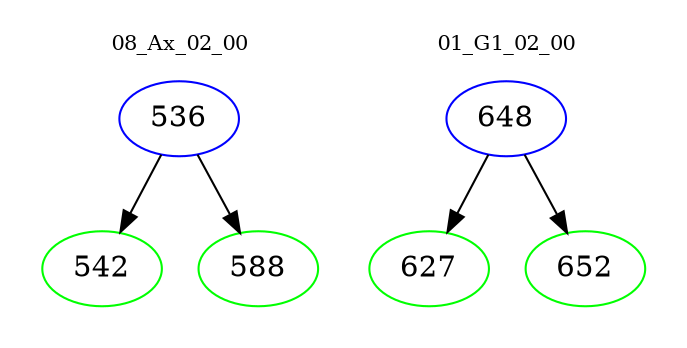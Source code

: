 digraph{
subgraph cluster_0 {
color = white
label = "08_Ax_02_00";
fontsize=10;
T0_536 [label="536", color="blue"]
T0_536 -> T0_542 [color="black"]
T0_542 [label="542", color="green"]
T0_536 -> T0_588 [color="black"]
T0_588 [label="588", color="green"]
}
subgraph cluster_1 {
color = white
label = "01_G1_02_00";
fontsize=10;
T1_648 [label="648", color="blue"]
T1_648 -> T1_627 [color="black"]
T1_627 [label="627", color="green"]
T1_648 -> T1_652 [color="black"]
T1_652 [label="652", color="green"]
}
}
